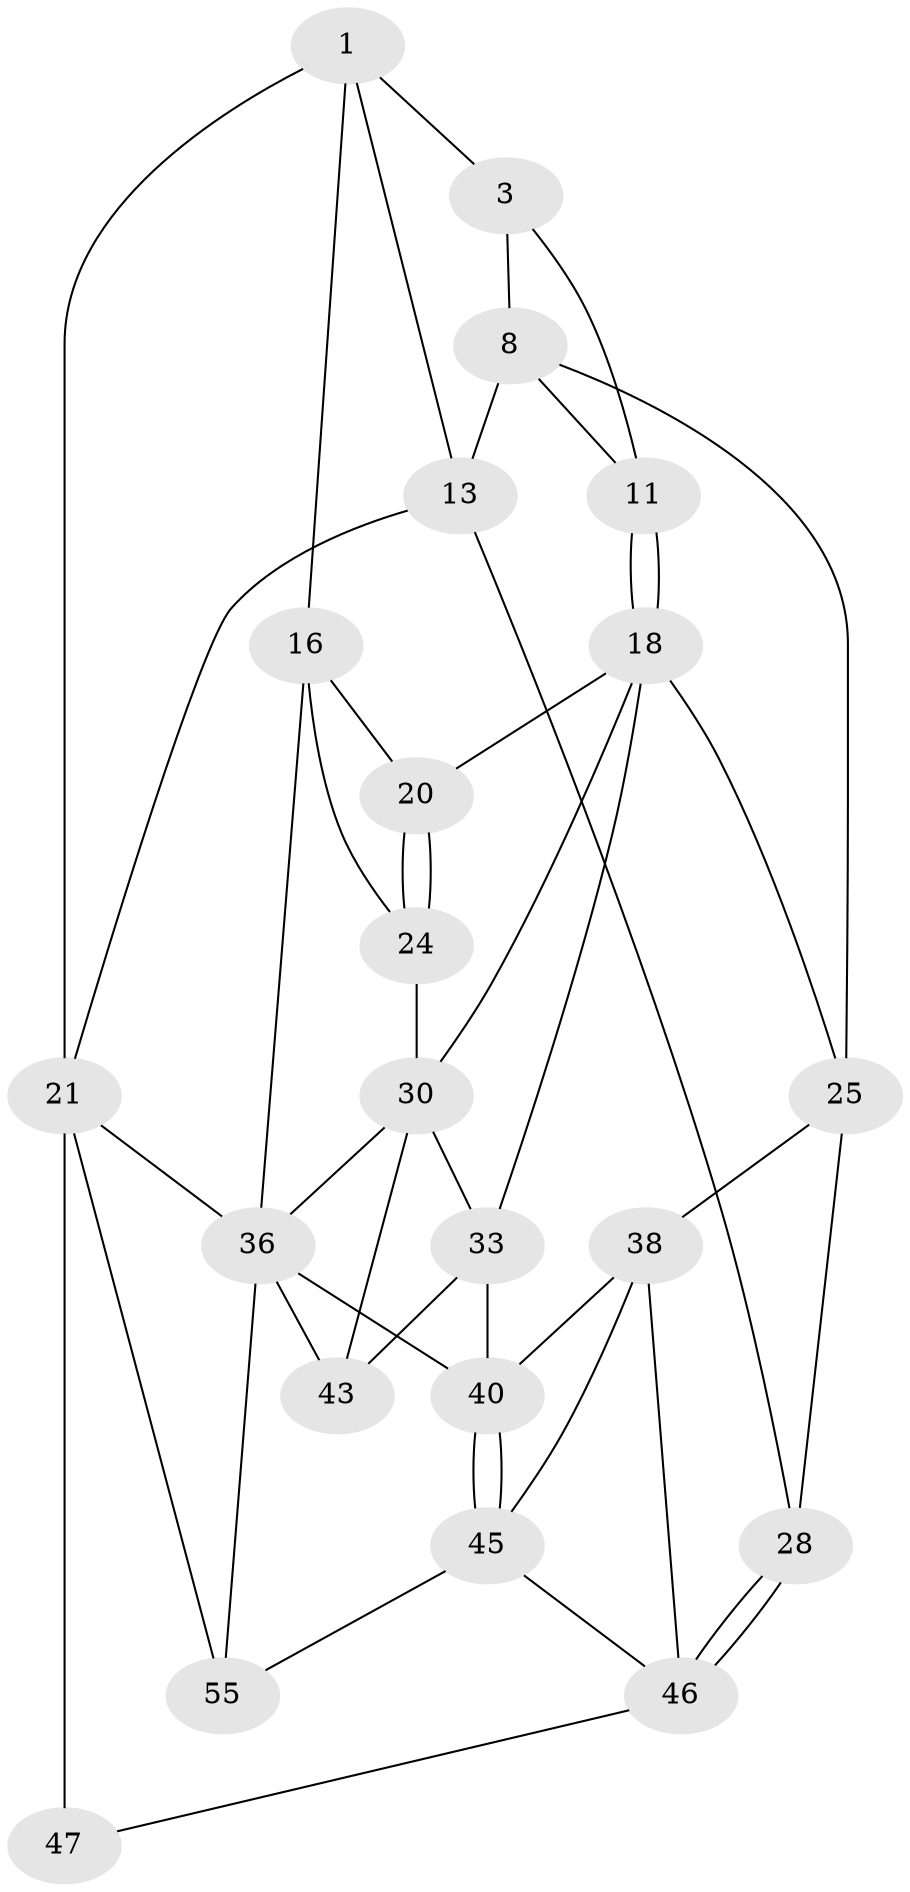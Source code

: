 // original degree distribution, {3: 0.05263157894736842, 6: 0.21052631578947367, 5: 0.5087719298245614, 4: 0.22807017543859648}
// Generated by graph-tools (version 1.1) at 2025/21/03/04/25 18:21:20]
// undirected, 22 vertices, 46 edges
graph export_dot {
graph [start="1"]
  node [color=gray90,style=filled];
  1 [pos="+0.901150685027436+0.06674299754256272",super="+2+6"];
  3 [pos="+0.5543648612366683+0",super="+12+4"];
  8 [pos="+0.645359813092772+0.2342021389278575",super="+9+15"];
  11 [pos="+0.36090655226433344+0.3601363609023322"];
  13 [pos="+0.7864589190729931+0.5609528166397493",super="+14"];
  16 [pos="+0+0",super="+17"];
  18 [pos="+0.23036291904801265+0.446892610268794",super="+19+27"];
  20 [pos="+0.15386160120576833+0.4361948198055342"];
  21 [pos="+1+0.19848021257189433",super="+51+22"];
  24 [pos="+0+0.4079840320454932"];
  25 [pos="+0.40962857129679325+0.5534091885878754",super="+29+26"];
  28 [pos="+0.6971496527128548+0.6402065098226906"];
  30 [pos="+0.17656466171552793+0.47582110125933974",super="+34+31"];
  33 [pos="+0.2411047644176174+0.6728509997876704",super="+42"];
  36 [pos="+0+0.8211575656083554",super="+37+52"];
  38 [pos="+0.4282739854661159+0.7025088947982373",super="+39+44"];
  40 [pos="+0.35495523411571434+0.8595390587103314",super="+41"];
  43 [pos="+0.1648057739424817+0.7448426029760532"];
  45 [pos="+0.38602697502441735+0.8719005350338773",super="+54"];
  46 [pos="+0.6706621446488352+0.7302115702754318",super="+49"];
  47 [pos="+0.9043422509861252+0.8647569502482394",super="+48+50"];
  55 [pos="+0.4827080319005328+1"];
  1 -- 16;
  1 -- 3 [weight=2];
  1 -- 21 [weight=2];
  1 -- 13;
  3 -- 11;
  3 -- 8;
  8 -- 25;
  8 -- 11;
  8 -- 13;
  11 -- 18;
  11 -- 18;
  13 -- 28;
  13 -- 21;
  16 -- 24;
  16 -- 36;
  16 -- 20;
  18 -- 20;
  18 -- 30;
  18 -- 25;
  18 -- 33;
  20 -- 24;
  20 -- 24;
  21 -- 36;
  21 -- 55;
  21 -- 47 [weight=4];
  24 -- 30;
  25 -- 28;
  25 -- 38 [weight=2];
  28 -- 46;
  28 -- 46;
  30 -- 33;
  30 -- 43;
  30 -- 36;
  33 -- 43;
  33 -- 40;
  36 -- 55;
  36 -- 40;
  36 -- 43;
  38 -- 40;
  38 -- 46;
  38 -- 45;
  40 -- 45;
  40 -- 45;
  45 -- 46;
  45 -- 55;
  46 -- 47;
}
